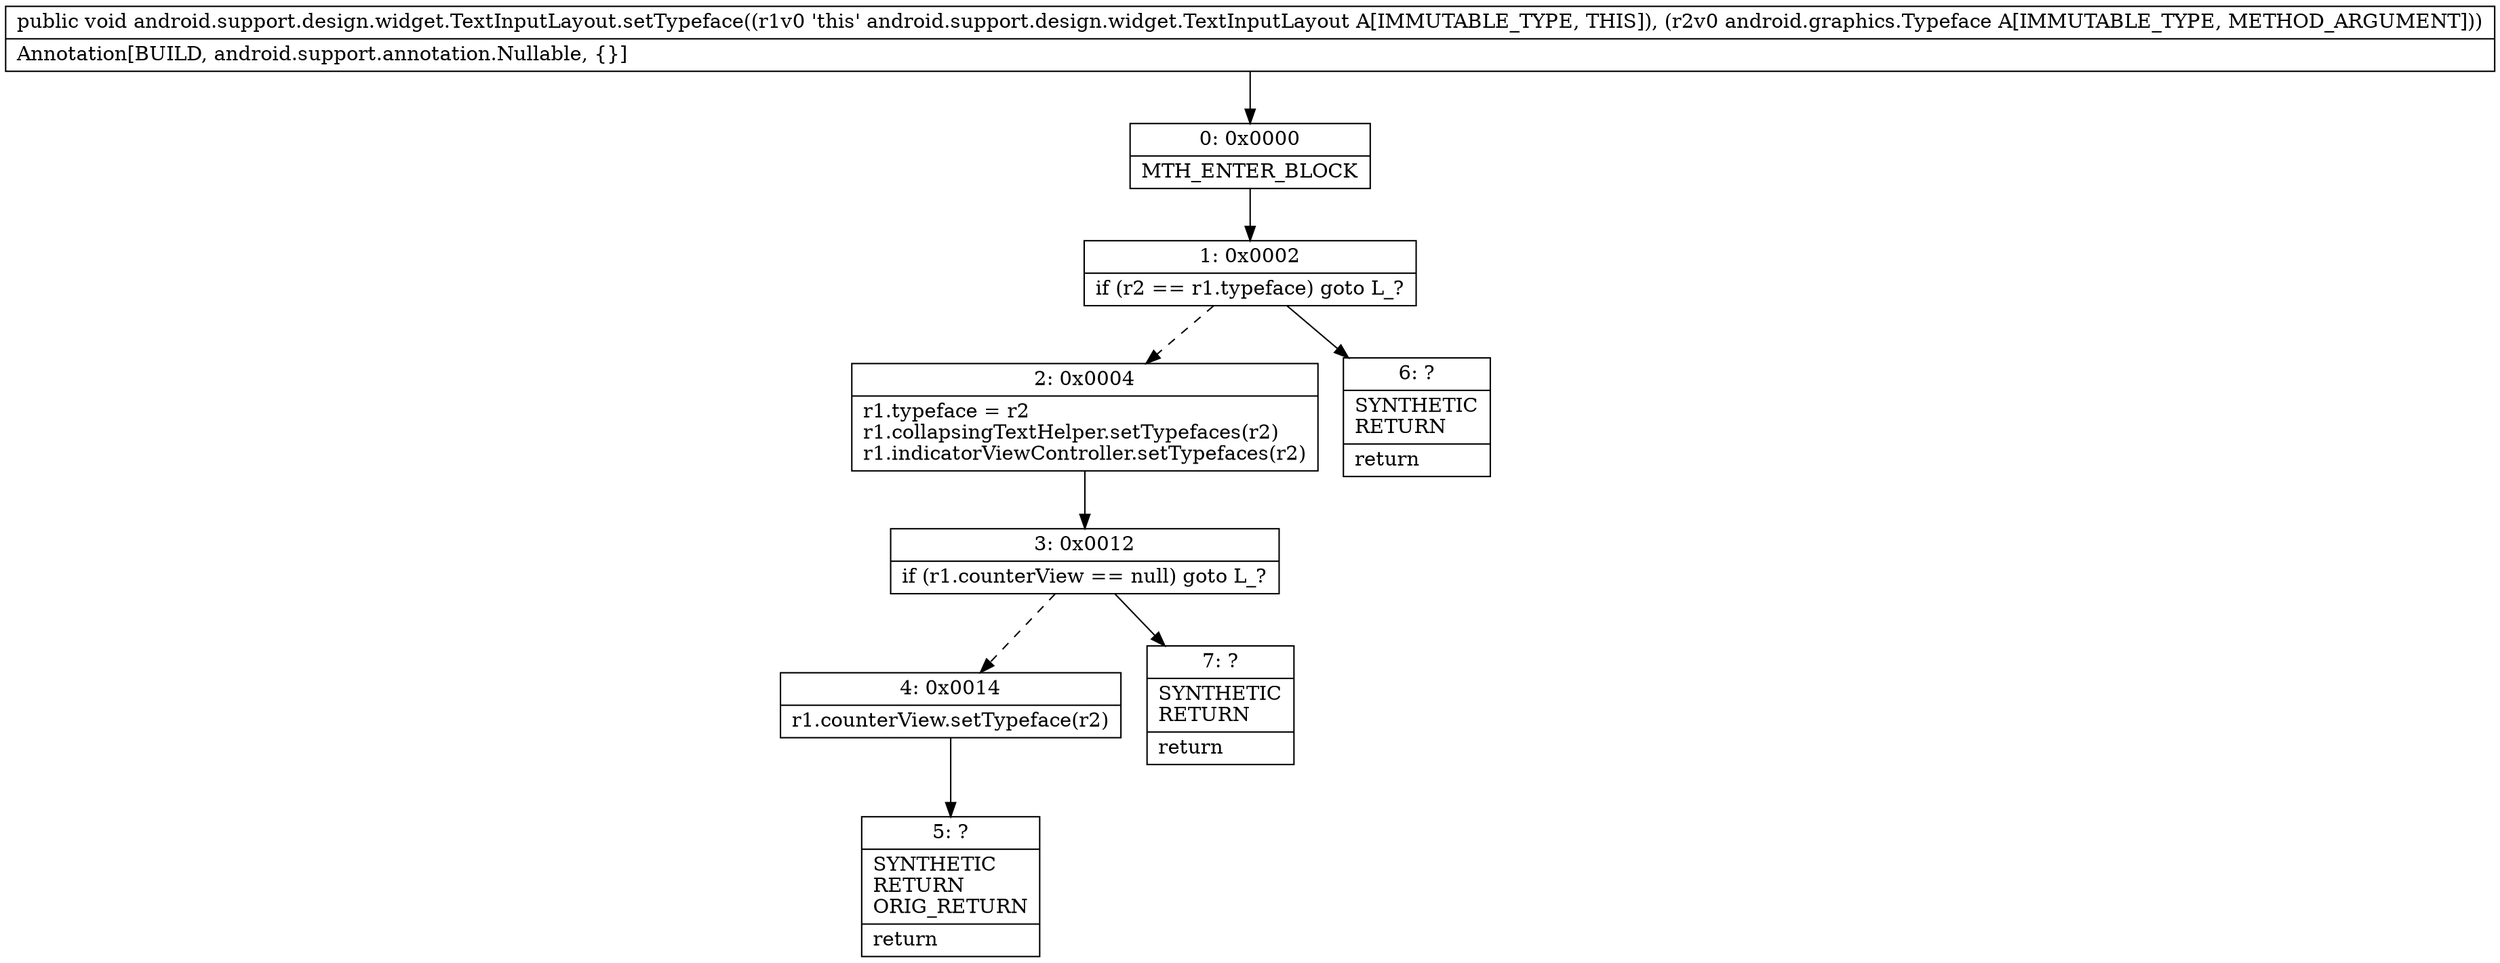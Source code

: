 digraph "CFG forandroid.support.design.widget.TextInputLayout.setTypeface(Landroid\/graphics\/Typeface;)V" {
Node_0 [shape=record,label="{0\:\ 0x0000|MTH_ENTER_BLOCK\l}"];
Node_1 [shape=record,label="{1\:\ 0x0002|if (r2 == r1.typeface) goto L_?\l}"];
Node_2 [shape=record,label="{2\:\ 0x0004|r1.typeface = r2\lr1.collapsingTextHelper.setTypefaces(r2)\lr1.indicatorViewController.setTypefaces(r2)\l}"];
Node_3 [shape=record,label="{3\:\ 0x0012|if (r1.counterView == null) goto L_?\l}"];
Node_4 [shape=record,label="{4\:\ 0x0014|r1.counterView.setTypeface(r2)\l}"];
Node_5 [shape=record,label="{5\:\ ?|SYNTHETIC\lRETURN\lORIG_RETURN\l|return\l}"];
Node_6 [shape=record,label="{6\:\ ?|SYNTHETIC\lRETURN\l|return\l}"];
Node_7 [shape=record,label="{7\:\ ?|SYNTHETIC\lRETURN\l|return\l}"];
MethodNode[shape=record,label="{public void android.support.design.widget.TextInputLayout.setTypeface((r1v0 'this' android.support.design.widget.TextInputLayout A[IMMUTABLE_TYPE, THIS]), (r2v0 android.graphics.Typeface A[IMMUTABLE_TYPE, METHOD_ARGUMENT]))  | Annotation[BUILD, android.support.annotation.Nullable, \{\}]\l}"];
MethodNode -> Node_0;
Node_0 -> Node_1;
Node_1 -> Node_2[style=dashed];
Node_1 -> Node_6;
Node_2 -> Node_3;
Node_3 -> Node_4[style=dashed];
Node_3 -> Node_7;
Node_4 -> Node_5;
}

